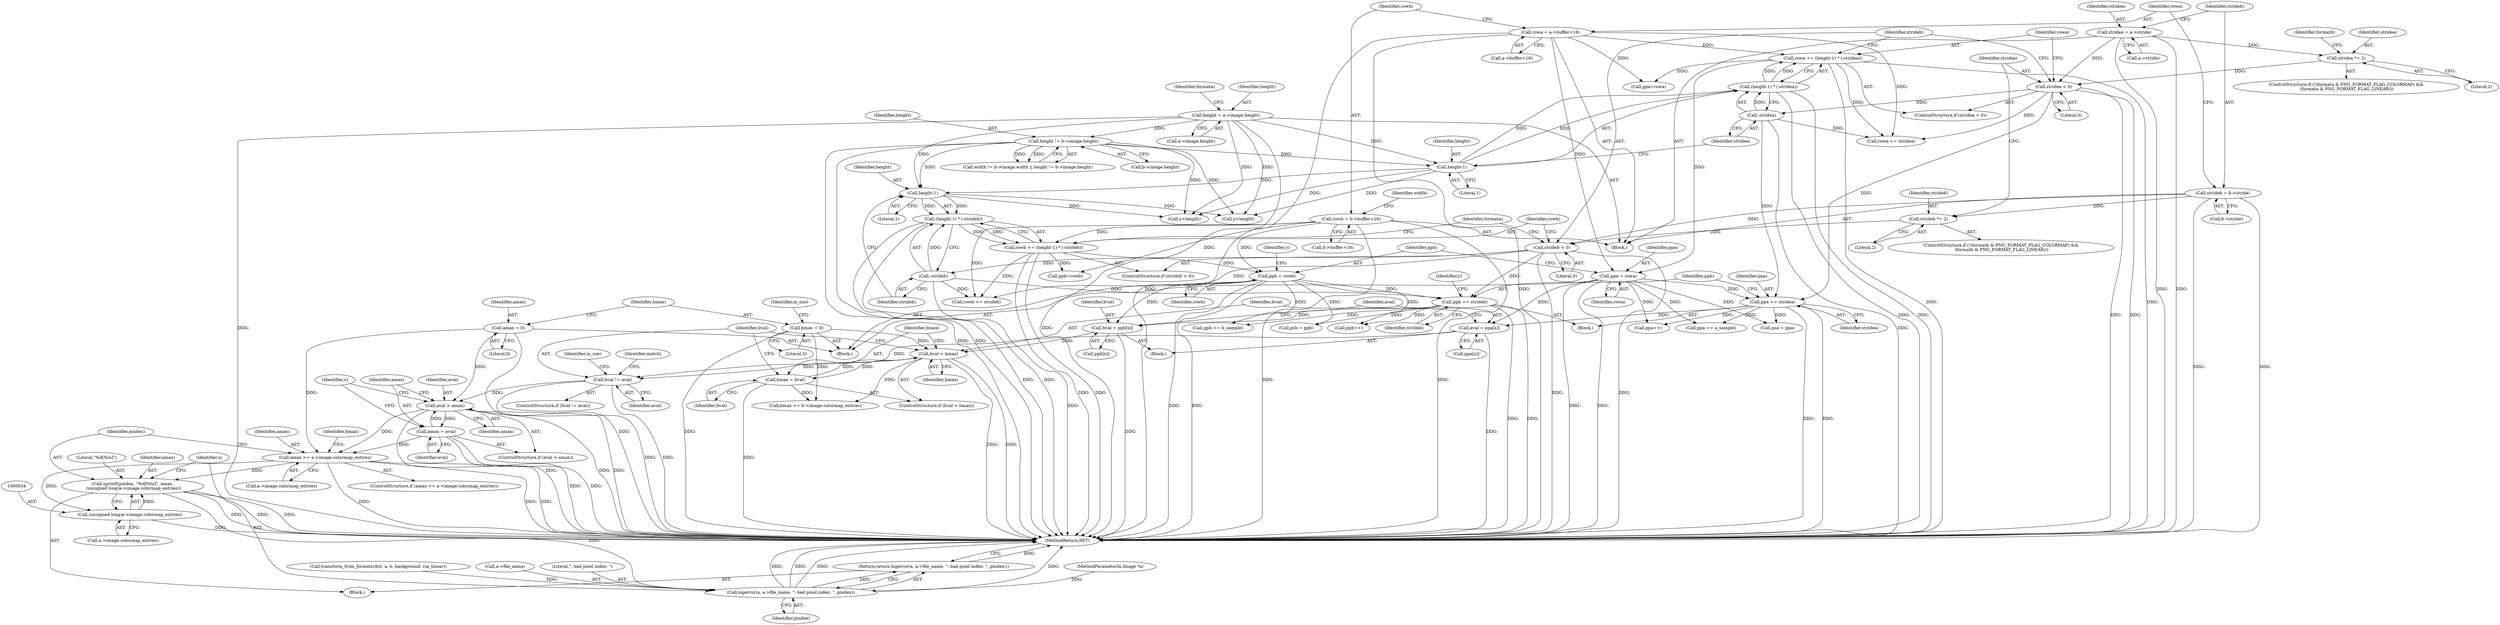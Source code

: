 digraph "0_Android_9d4853418ab2f754c2b63e091c29c5529b8b86ca_27@API" {
"1000629" [label="(Call,sprintf(pindex, \"%d[%lu]\", amax,\n (unsigned long)a->image.colormap_entries))"];
"1000620" [label="(Call,amax >= a->image.colormap_entries)"];
"1000314" [label="(Call,amax = 0)"];
"1000399" [label="(Call,aval > amax)"];
"1000387" [label="(Call,bval != aval)"];
"1000380" [label="(Call,bval > bmax)"];
"1000368" [label="(Call,bval = ppb[x])"];
"1000352" [label="(Call,ppb += strideb)"];
"1000291" [label="(Call,strideb < 0)"];
"1000152" [label="(Call,strideb = b->stride)"];
"1000275" [label="(Call,strideb *= 2)"];
"1000300" [label="(Call,-strideb)"];
"1000329" [label="(Call,ppb = rowb)"];
"1000166" [label="(Call,rowb = b->buffer+16)"];
"1000294" [label="(Call,rowb += (height-1) * (-strideb))"];
"1000296" [label="(Call,(height-1) * (-strideb))"];
"1000297" [label="(Call,height-1)"];
"1000285" [label="(Call,height-1)"];
"1000230" [label="(Call,height != b->image.height)"];
"1000182" [label="(Call,height = a->image.height)"];
"1000383" [label="(Call,bmax = bval)"];
"1000318" [label="(Call,bmax = 0)"];
"1000374" [label="(Call,aval = ppa[x])"];
"1000349" [label="(Call,ppa += stridea)"];
"1000279" [label="(Call,stridea < 0)"];
"1000263" [label="(Call,stridea *= 2)"];
"1000146" [label="(Call,stridea = a->stride)"];
"1000288" [label="(Call,-stridea)"];
"1000326" [label="(Call,ppa = rowa)"];
"1000158" [label="(Call,rowa = a->buffer+16)"];
"1000282" [label="(Call,rowa += (height-1) * (-stridea))"];
"1000284" [label="(Call,(height-1) * (-stridea))"];
"1000402" [label="(Call,amax = aval)"];
"1000633" [label="(Call,(unsigned long)a->image.colormap_entries)"];
"1000641" [label="(Call,logerror(a, a->file_name, \": bad pixel index: \", pindex))"];
"1000640" [label="(Return,return logerror(a, a->file_name, \": bad pixel index: \", pindex);)"];
"1000167" [label="(Identifier,rowb)"];
"1000183" [label="(Identifier,height)"];
"1000807" [label="(Call,y<height)"];
"1000168" [label="(Call,b->buffer+16)"];
"1000891" [label="(Call,ppb += b_sample)"];
"1000159" [label="(Identifier,rowa)"];
"1000866" [label="(Call,ppa += a_sample)"];
"1000296" [label="(Call,(height-1) * (-strideb))"];
"1000383" [label="(Call,bmax = bval)"];
"1000191" [label="(Identifier,formata)"];
"1000366" [label="(Block,)"];
"1000140" [label="(MethodParameterIn,Image *a)"];
"1000318" [label="(Call,bmax = 0)"];
"1000404" [label="(Identifier,aval)"];
"1000399" [label="(Call,aval > amax)"];
"1000319" [label="(Identifier,bmax)"];
"1000230" [label="(Call,height != b->image.height)"];
"1000330" [label="(Identifier,ppb)"];
"1000351" [label="(Identifier,stridea)"];
"1000400" [label="(Identifier,aval)"];
"1000620" [label="(Call,amax >= a->image.colormap_entries)"];
"1000304" [label="(Identifier,formata)"];
"1000147" [label="(Identifier,stridea)"];
"1000630" [label="(Identifier,pindex)"];
"1000287" [label="(Literal,1)"];
"1000144" [label="(Block,)"];
"1000348" [label="(Block,)"];
"1000335" [label="(Identifier,y)"];
"1000621" [label="(Identifier,amax)"];
"1000263" [label="(Call,stridea *= 2)"];
"1000647" [label="(Identifier,pindex)"];
"1000281" [label="(Literal,0)"];
"1000280" [label="(Identifier,stridea)"];
"1000288" [label="(Call,-stridea)"];
"1000395" [label="(Identifier,in_use)"];
"1000275" [label="(Call,strideb *= 2)"];
"1000182" [label="(Call,height = a->image.height)"];
"1000391" [label="(Identifier,match)"];
"1000863" [label="(Call,psa = ppa)"];
"1000651" [label="(Identifier,bmax)"];
"1000276" [label="(Identifier,strideb)"];
"1000298" [label="(Identifier,height)"];
"1000285" [label="(Call,height-1)"];
"1000175" [label="(Identifier,width)"];
"1000320" [label="(Literal,0)"];
"1000632" [label="(Identifier,amax)"];
"1000231" [label="(Identifier,height)"];
"1000322" [label="(Identifier,in_use)"];
"1000814" [label="(Call,rowa += stridea)"];
"1000247" [label="(Call,transform_from_formats(&tr, a, b, background, via_linear))"];
"1000402" [label="(Call,amax = aval)"];
"1000354" [label="(Identifier,strideb)"];
"1000342" [label="(Identifier,y)"];
"1001128" [label="(MethodReturn,RET)"];
"1000299" [label="(Literal,1)"];
"1000265" [label="(Literal,2)"];
"1000830" [label="(Call,ppa=rowa)"];
"1000316" [label="(Literal,0)"];
"1000403" [label="(Identifier,amax)"];
"1000381" [label="(Identifier,bval)"];
"1000817" [label="(Call,rowb += strideb)"];
"1000382" [label="(Identifier,bmax)"];
"1000398" [label="(ControlStructure,if (aval > amax))"];
"1000292" [label="(Identifier,strideb)"];
"1000349" [label="(Call,ppa += stridea)"];
"1000314" [label="(Call,amax = 0)"];
"1000350" [label="(Identifier,ppa)"];
"1000295" [label="(Identifier,rowb)"];
"1000148" [label="(Call,a->stride)"];
"1000833" [label="(Call,ppb=rowb)"];
"1000232" [label="(Call,b->image.height)"];
"1000370" [label="(Call,ppb[x])"];
"1000270" [label="(Identifier,formatb)"];
"1000352" [label="(Call,ppb += strideb)"];
"1000353" [label="(Identifier,ppb)"];
"1000266" [label="(ControlStructure,if (!(formatb & PNG_FORMAT_FLAG_COLORMAP) &&\n (formatb & PNG_FORMAT_FLAG_LINEAR)))"];
"1000635" [label="(Call,a->image.colormap_entries)"];
"1000627" [label="(Block,)"];
"1000859" [label="(Call,ppa++)"];
"1000308" [label="(Block,)"];
"1000374" [label="(Call,aval = ppa[x])"];
"1000884" [label="(Call,ppb++)"];
"1000631" [label="(Literal,\"%d[%lu]\")"];
"1000376" [label="(Call,ppa[x])"];
"1000633" [label="(Call,(unsigned long)a->image.colormap_entries)"];
"1000166" [label="(Call,rowb = b->buffer+16)"];
"1000327" [label="(Identifier,ppa)"];
"1000154" [label="(Call,b->stride)"];
"1000642" [label="(Identifier,a)"];
"1000365" [label="(Identifier,x)"];
"1000379" [label="(ControlStructure,if (bval > bmax))"];
"1000388" [label="(Identifier,bval)"];
"1000290" [label="(ControlStructure,if (strideb < 0))"];
"1000277" [label="(Literal,2)"];
"1000264" [label="(Identifier,stridea)"];
"1000650" [label="(Call,bmax >= b->image.colormap_entries)"];
"1000297" [label="(Call,height-1)"];
"1000146" [label="(Call,stridea = a->stride)"];
"1000254" [label="(ControlStructure,if (!(formata & PNG_FORMAT_FLAG_COLORMAP) &&\n (formata & PNG_FORMAT_FLAG_LINEAR)))"];
"1000380" [label="(Call,bval > bmax)"];
"1000401" [label="(Identifier,amax)"];
"1000389" [label="(Identifier,aval)"];
"1000289" [label="(Identifier,stridea)"];
"1000315" [label="(Identifier,amax)"];
"1000284" [label="(Call,(height-1) * (-stridea))"];
"1000301" [label="(Identifier,strideb)"];
"1000283" [label="(Identifier,rowa)"];
"1000619" [label="(ControlStructure,if (amax >= a->image.colormap_entries))"];
"1000375" [label="(Identifier,aval)"];
"1000641" [label="(Call,logerror(a, a->file_name, \": bad pixel index: \", pindex))"];
"1000369" [label="(Identifier,bval)"];
"1000153" [label="(Identifier,strideb)"];
"1000152" [label="(Call,strideb = b->stride)"];
"1000326" [label="(Call,ppa = rowa)"];
"1000368" [label="(Call,bval = ppb[x])"];
"1000386" [label="(ControlStructure,if (bval != aval))"];
"1000160" [label="(Call,a->buffer+16)"];
"1000279" [label="(Call,stridea < 0)"];
"1000385" [label="(Identifier,bval)"];
"1000384" [label="(Identifier,bmax)"];
"1000329" [label="(Call,ppb = rowb)"];
"1000640" [label="(Return,return logerror(a, a->file_name, \": bad pixel index: \", pindex);)"];
"1000222" [label="(Call,width != b->image.width || height != b->image.height)"];
"1000158" [label="(Call,rowa = a->buffer+16)"];
"1000278" [label="(ControlStructure,if (stridea < 0))"];
"1000294" [label="(Call,rowb += (height-1) * (-strideb))"];
"1000328" [label="(Identifier,rowa)"];
"1000282" [label="(Call,rowa += (height-1) * (-stridea))"];
"1000341" [label="(Call,y<height)"];
"1000643" [label="(Call,a->file_name)"];
"1000646" [label="(Literal,\": bad pixel index: \")"];
"1000331" [label="(Identifier,rowb)"];
"1000291" [label="(Call,strideb < 0)"];
"1000387" [label="(Call,bval != aval)"];
"1000622" [label="(Call,a->image.colormap_entries)"];
"1000293" [label="(Literal,0)"];
"1000286" [label="(Identifier,height)"];
"1000300" [label="(Call,-strideb)"];
"1000888" [label="(Call,psb = ppb)"];
"1000629" [label="(Call,sprintf(pindex, \"%d[%lu]\", amax,\n (unsigned long)a->image.colormap_entries))"];
"1000184" [label="(Call,a->image.height)"];
"1000629" -> "1000627"  [label="AST: "];
"1000629" -> "1000633"  [label="CFG: "];
"1000630" -> "1000629"  [label="AST: "];
"1000631" -> "1000629"  [label="AST: "];
"1000632" -> "1000629"  [label="AST: "];
"1000633" -> "1000629"  [label="AST: "];
"1000642" -> "1000629"  [label="CFG: "];
"1000629" -> "1001128"  [label="DDG: "];
"1000629" -> "1001128"  [label="DDG: "];
"1000629" -> "1001128"  [label="DDG: "];
"1000620" -> "1000629"  [label="DDG: "];
"1000633" -> "1000629"  [label="DDG: "];
"1000629" -> "1000641"  [label="DDG: "];
"1000620" -> "1000619"  [label="AST: "];
"1000620" -> "1000622"  [label="CFG: "];
"1000621" -> "1000620"  [label="AST: "];
"1000622" -> "1000620"  [label="AST: "];
"1000630" -> "1000620"  [label="CFG: "];
"1000651" -> "1000620"  [label="CFG: "];
"1000620" -> "1001128"  [label="DDG: "];
"1000620" -> "1001128"  [label="DDG: "];
"1000620" -> "1001128"  [label="DDG: "];
"1000314" -> "1000620"  [label="DDG: "];
"1000399" -> "1000620"  [label="DDG: "];
"1000402" -> "1000620"  [label="DDG: "];
"1000620" -> "1000633"  [label="DDG: "];
"1000314" -> "1000308"  [label="AST: "];
"1000314" -> "1000316"  [label="CFG: "];
"1000315" -> "1000314"  [label="AST: "];
"1000316" -> "1000314"  [label="AST: "];
"1000319" -> "1000314"  [label="CFG: "];
"1000314" -> "1001128"  [label="DDG: "];
"1000314" -> "1000399"  [label="DDG: "];
"1000399" -> "1000398"  [label="AST: "];
"1000399" -> "1000401"  [label="CFG: "];
"1000400" -> "1000399"  [label="AST: "];
"1000401" -> "1000399"  [label="AST: "];
"1000403" -> "1000399"  [label="CFG: "];
"1000365" -> "1000399"  [label="CFG: "];
"1000399" -> "1001128"  [label="DDG: "];
"1000399" -> "1001128"  [label="DDG: "];
"1000399" -> "1001128"  [label="DDG: "];
"1000387" -> "1000399"  [label="DDG: "];
"1000402" -> "1000399"  [label="DDG: "];
"1000399" -> "1000402"  [label="DDG: "];
"1000387" -> "1000386"  [label="AST: "];
"1000387" -> "1000389"  [label="CFG: "];
"1000388" -> "1000387"  [label="AST: "];
"1000389" -> "1000387"  [label="AST: "];
"1000391" -> "1000387"  [label="CFG: "];
"1000395" -> "1000387"  [label="CFG: "];
"1000387" -> "1001128"  [label="DDG: "];
"1000387" -> "1001128"  [label="DDG: "];
"1000380" -> "1000387"  [label="DDG: "];
"1000374" -> "1000387"  [label="DDG: "];
"1000380" -> "1000379"  [label="AST: "];
"1000380" -> "1000382"  [label="CFG: "];
"1000381" -> "1000380"  [label="AST: "];
"1000382" -> "1000380"  [label="AST: "];
"1000384" -> "1000380"  [label="CFG: "];
"1000388" -> "1000380"  [label="CFG: "];
"1000380" -> "1001128"  [label="DDG: "];
"1000380" -> "1001128"  [label="DDG: "];
"1000368" -> "1000380"  [label="DDG: "];
"1000383" -> "1000380"  [label="DDG: "];
"1000318" -> "1000380"  [label="DDG: "];
"1000380" -> "1000383"  [label="DDG: "];
"1000380" -> "1000650"  [label="DDG: "];
"1000368" -> "1000366"  [label="AST: "];
"1000368" -> "1000370"  [label="CFG: "];
"1000369" -> "1000368"  [label="AST: "];
"1000370" -> "1000368"  [label="AST: "];
"1000375" -> "1000368"  [label="CFG: "];
"1000368" -> "1001128"  [label="DDG: "];
"1000352" -> "1000368"  [label="DDG: "];
"1000329" -> "1000368"  [label="DDG: "];
"1000352" -> "1000348"  [label="AST: "];
"1000352" -> "1000354"  [label="CFG: "];
"1000353" -> "1000352"  [label="AST: "];
"1000354" -> "1000352"  [label="AST: "];
"1000342" -> "1000352"  [label="CFG: "];
"1000352" -> "1001128"  [label="DDG: "];
"1000352" -> "1001128"  [label="DDG: "];
"1000291" -> "1000352"  [label="DDG: "];
"1000300" -> "1000352"  [label="DDG: "];
"1000329" -> "1000352"  [label="DDG: "];
"1000352" -> "1000884"  [label="DDG: "];
"1000352" -> "1000888"  [label="DDG: "];
"1000352" -> "1000891"  [label="DDG: "];
"1000291" -> "1000290"  [label="AST: "];
"1000291" -> "1000293"  [label="CFG: "];
"1000292" -> "1000291"  [label="AST: "];
"1000293" -> "1000291"  [label="AST: "];
"1000295" -> "1000291"  [label="CFG: "];
"1000304" -> "1000291"  [label="CFG: "];
"1000291" -> "1001128"  [label="DDG: "];
"1000291" -> "1001128"  [label="DDG: "];
"1000152" -> "1000291"  [label="DDG: "];
"1000275" -> "1000291"  [label="DDG: "];
"1000291" -> "1000300"  [label="DDG: "];
"1000291" -> "1000817"  [label="DDG: "];
"1000152" -> "1000144"  [label="AST: "];
"1000152" -> "1000154"  [label="CFG: "];
"1000153" -> "1000152"  [label="AST: "];
"1000154" -> "1000152"  [label="AST: "];
"1000159" -> "1000152"  [label="CFG: "];
"1000152" -> "1001128"  [label="DDG: "];
"1000152" -> "1001128"  [label="DDG: "];
"1000152" -> "1000275"  [label="DDG: "];
"1000275" -> "1000266"  [label="AST: "];
"1000275" -> "1000277"  [label="CFG: "];
"1000276" -> "1000275"  [label="AST: "];
"1000277" -> "1000275"  [label="AST: "];
"1000280" -> "1000275"  [label="CFG: "];
"1000300" -> "1000296"  [label="AST: "];
"1000300" -> "1000301"  [label="CFG: "];
"1000301" -> "1000300"  [label="AST: "];
"1000296" -> "1000300"  [label="CFG: "];
"1000300" -> "1001128"  [label="DDG: "];
"1000300" -> "1000296"  [label="DDG: "];
"1000300" -> "1000817"  [label="DDG: "];
"1000329" -> "1000308"  [label="AST: "];
"1000329" -> "1000331"  [label="CFG: "];
"1000330" -> "1000329"  [label="AST: "];
"1000331" -> "1000329"  [label="AST: "];
"1000335" -> "1000329"  [label="CFG: "];
"1000329" -> "1001128"  [label="DDG: "];
"1000329" -> "1001128"  [label="DDG: "];
"1000166" -> "1000329"  [label="DDG: "];
"1000294" -> "1000329"  [label="DDG: "];
"1000329" -> "1000884"  [label="DDG: "];
"1000329" -> "1000888"  [label="DDG: "];
"1000329" -> "1000891"  [label="DDG: "];
"1000166" -> "1000144"  [label="AST: "];
"1000166" -> "1000168"  [label="CFG: "];
"1000167" -> "1000166"  [label="AST: "];
"1000168" -> "1000166"  [label="AST: "];
"1000175" -> "1000166"  [label="CFG: "];
"1000166" -> "1001128"  [label="DDG: "];
"1000166" -> "1001128"  [label="DDG: "];
"1000166" -> "1000294"  [label="DDG: "];
"1000166" -> "1000817"  [label="DDG: "];
"1000166" -> "1000833"  [label="DDG: "];
"1000294" -> "1000290"  [label="AST: "];
"1000294" -> "1000296"  [label="CFG: "];
"1000295" -> "1000294"  [label="AST: "];
"1000296" -> "1000294"  [label="AST: "];
"1000304" -> "1000294"  [label="CFG: "];
"1000294" -> "1001128"  [label="DDG: "];
"1000294" -> "1001128"  [label="DDG: "];
"1000296" -> "1000294"  [label="DDG: "];
"1000296" -> "1000294"  [label="DDG: "];
"1000294" -> "1000817"  [label="DDG: "];
"1000294" -> "1000833"  [label="DDG: "];
"1000297" -> "1000296"  [label="AST: "];
"1000296" -> "1001128"  [label="DDG: "];
"1000296" -> "1001128"  [label="DDG: "];
"1000297" -> "1000296"  [label="DDG: "];
"1000297" -> "1000296"  [label="DDG: "];
"1000297" -> "1000299"  [label="CFG: "];
"1000298" -> "1000297"  [label="AST: "];
"1000299" -> "1000297"  [label="AST: "];
"1000301" -> "1000297"  [label="CFG: "];
"1000285" -> "1000297"  [label="DDG: "];
"1000230" -> "1000297"  [label="DDG: "];
"1000182" -> "1000297"  [label="DDG: "];
"1000297" -> "1000341"  [label="DDG: "];
"1000297" -> "1000807"  [label="DDG: "];
"1000285" -> "1000284"  [label="AST: "];
"1000285" -> "1000287"  [label="CFG: "];
"1000286" -> "1000285"  [label="AST: "];
"1000287" -> "1000285"  [label="AST: "];
"1000289" -> "1000285"  [label="CFG: "];
"1000285" -> "1000284"  [label="DDG: "];
"1000285" -> "1000284"  [label="DDG: "];
"1000230" -> "1000285"  [label="DDG: "];
"1000182" -> "1000285"  [label="DDG: "];
"1000285" -> "1000341"  [label="DDG: "];
"1000285" -> "1000807"  [label="DDG: "];
"1000230" -> "1000222"  [label="AST: "];
"1000230" -> "1000232"  [label="CFG: "];
"1000231" -> "1000230"  [label="AST: "];
"1000232" -> "1000230"  [label="AST: "];
"1000222" -> "1000230"  [label="CFG: "];
"1000230" -> "1001128"  [label="DDG: "];
"1000230" -> "1001128"  [label="DDG: "];
"1000230" -> "1000222"  [label="DDG: "];
"1000230" -> "1000222"  [label="DDG: "];
"1000182" -> "1000230"  [label="DDG: "];
"1000230" -> "1000341"  [label="DDG: "];
"1000230" -> "1000807"  [label="DDG: "];
"1000182" -> "1000144"  [label="AST: "];
"1000182" -> "1000184"  [label="CFG: "];
"1000183" -> "1000182"  [label="AST: "];
"1000184" -> "1000182"  [label="AST: "];
"1000191" -> "1000182"  [label="CFG: "];
"1000182" -> "1001128"  [label="DDG: "];
"1000182" -> "1001128"  [label="DDG: "];
"1000182" -> "1000341"  [label="DDG: "];
"1000182" -> "1000807"  [label="DDG: "];
"1000383" -> "1000379"  [label="AST: "];
"1000383" -> "1000385"  [label="CFG: "];
"1000384" -> "1000383"  [label="AST: "];
"1000385" -> "1000383"  [label="AST: "];
"1000388" -> "1000383"  [label="CFG: "];
"1000383" -> "1001128"  [label="DDG: "];
"1000383" -> "1000650"  [label="DDG: "];
"1000318" -> "1000308"  [label="AST: "];
"1000318" -> "1000320"  [label="CFG: "];
"1000319" -> "1000318"  [label="AST: "];
"1000320" -> "1000318"  [label="AST: "];
"1000322" -> "1000318"  [label="CFG: "];
"1000318" -> "1001128"  [label="DDG: "];
"1000318" -> "1000650"  [label="DDG: "];
"1000374" -> "1000366"  [label="AST: "];
"1000374" -> "1000376"  [label="CFG: "];
"1000375" -> "1000374"  [label="AST: "];
"1000376" -> "1000374"  [label="AST: "];
"1000381" -> "1000374"  [label="CFG: "];
"1000374" -> "1001128"  [label="DDG: "];
"1000349" -> "1000374"  [label="DDG: "];
"1000326" -> "1000374"  [label="DDG: "];
"1000349" -> "1000348"  [label="AST: "];
"1000349" -> "1000351"  [label="CFG: "];
"1000350" -> "1000349"  [label="AST: "];
"1000351" -> "1000349"  [label="AST: "];
"1000353" -> "1000349"  [label="CFG: "];
"1000349" -> "1001128"  [label="DDG: "];
"1000349" -> "1001128"  [label="DDG: "];
"1000279" -> "1000349"  [label="DDG: "];
"1000288" -> "1000349"  [label="DDG: "];
"1000326" -> "1000349"  [label="DDG: "];
"1000349" -> "1000859"  [label="DDG: "];
"1000349" -> "1000863"  [label="DDG: "];
"1000349" -> "1000866"  [label="DDG: "];
"1000279" -> "1000278"  [label="AST: "];
"1000279" -> "1000281"  [label="CFG: "];
"1000280" -> "1000279"  [label="AST: "];
"1000281" -> "1000279"  [label="AST: "];
"1000283" -> "1000279"  [label="CFG: "];
"1000292" -> "1000279"  [label="CFG: "];
"1000279" -> "1001128"  [label="DDG: "];
"1000279" -> "1001128"  [label="DDG: "];
"1000263" -> "1000279"  [label="DDG: "];
"1000146" -> "1000279"  [label="DDG: "];
"1000279" -> "1000288"  [label="DDG: "];
"1000279" -> "1000814"  [label="DDG: "];
"1000263" -> "1000254"  [label="AST: "];
"1000263" -> "1000265"  [label="CFG: "];
"1000264" -> "1000263"  [label="AST: "];
"1000265" -> "1000263"  [label="AST: "];
"1000270" -> "1000263"  [label="CFG: "];
"1000146" -> "1000263"  [label="DDG: "];
"1000146" -> "1000144"  [label="AST: "];
"1000146" -> "1000148"  [label="CFG: "];
"1000147" -> "1000146"  [label="AST: "];
"1000148" -> "1000146"  [label="AST: "];
"1000153" -> "1000146"  [label="CFG: "];
"1000146" -> "1001128"  [label="DDG: "];
"1000146" -> "1001128"  [label="DDG: "];
"1000288" -> "1000284"  [label="AST: "];
"1000288" -> "1000289"  [label="CFG: "];
"1000289" -> "1000288"  [label="AST: "];
"1000284" -> "1000288"  [label="CFG: "];
"1000288" -> "1001128"  [label="DDG: "];
"1000288" -> "1000284"  [label="DDG: "];
"1000288" -> "1000814"  [label="DDG: "];
"1000326" -> "1000308"  [label="AST: "];
"1000326" -> "1000328"  [label="CFG: "];
"1000327" -> "1000326"  [label="AST: "];
"1000328" -> "1000326"  [label="AST: "];
"1000330" -> "1000326"  [label="CFG: "];
"1000326" -> "1001128"  [label="DDG: "];
"1000326" -> "1001128"  [label="DDG: "];
"1000158" -> "1000326"  [label="DDG: "];
"1000282" -> "1000326"  [label="DDG: "];
"1000326" -> "1000859"  [label="DDG: "];
"1000326" -> "1000863"  [label="DDG: "];
"1000326" -> "1000866"  [label="DDG: "];
"1000158" -> "1000144"  [label="AST: "];
"1000158" -> "1000160"  [label="CFG: "];
"1000159" -> "1000158"  [label="AST: "];
"1000160" -> "1000158"  [label="AST: "];
"1000167" -> "1000158"  [label="CFG: "];
"1000158" -> "1001128"  [label="DDG: "];
"1000158" -> "1001128"  [label="DDG: "];
"1000158" -> "1000282"  [label="DDG: "];
"1000158" -> "1000814"  [label="DDG: "];
"1000158" -> "1000830"  [label="DDG: "];
"1000282" -> "1000278"  [label="AST: "];
"1000282" -> "1000284"  [label="CFG: "];
"1000283" -> "1000282"  [label="AST: "];
"1000284" -> "1000282"  [label="AST: "];
"1000292" -> "1000282"  [label="CFG: "];
"1000282" -> "1001128"  [label="DDG: "];
"1000282" -> "1001128"  [label="DDG: "];
"1000284" -> "1000282"  [label="DDG: "];
"1000284" -> "1000282"  [label="DDG: "];
"1000282" -> "1000814"  [label="DDG: "];
"1000282" -> "1000830"  [label="DDG: "];
"1000284" -> "1001128"  [label="DDG: "];
"1000284" -> "1001128"  [label="DDG: "];
"1000402" -> "1000398"  [label="AST: "];
"1000402" -> "1000404"  [label="CFG: "];
"1000403" -> "1000402"  [label="AST: "];
"1000404" -> "1000402"  [label="AST: "];
"1000365" -> "1000402"  [label="CFG: "];
"1000402" -> "1001128"  [label="DDG: "];
"1000402" -> "1001128"  [label="DDG: "];
"1000633" -> "1000635"  [label="CFG: "];
"1000634" -> "1000633"  [label="AST: "];
"1000635" -> "1000633"  [label="AST: "];
"1000633" -> "1001128"  [label="DDG: "];
"1000641" -> "1000640"  [label="AST: "];
"1000641" -> "1000647"  [label="CFG: "];
"1000642" -> "1000641"  [label="AST: "];
"1000643" -> "1000641"  [label="AST: "];
"1000646" -> "1000641"  [label="AST: "];
"1000647" -> "1000641"  [label="AST: "];
"1000640" -> "1000641"  [label="CFG: "];
"1000641" -> "1001128"  [label="DDG: "];
"1000641" -> "1001128"  [label="DDG: "];
"1000641" -> "1001128"  [label="DDG: "];
"1000641" -> "1001128"  [label="DDG: "];
"1000641" -> "1000640"  [label="DDG: "];
"1000247" -> "1000641"  [label="DDG: "];
"1000140" -> "1000641"  [label="DDG: "];
"1000640" -> "1000627"  [label="AST: "];
"1001128" -> "1000640"  [label="CFG: "];
"1000640" -> "1001128"  [label="DDG: "];
}
